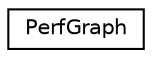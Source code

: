 digraph "Graphical Class Hierarchy"
{
  edge [fontname="Helvetica",fontsize="10",labelfontname="Helvetica",labelfontsize="10"];
  node [fontname="Helvetica",fontsize="10",shape=record];
  rankdir="LR";
  Node1 [label="PerfGraph",height=0.2,width=0.4,color="black", fillcolor="white", style="filled",URL="$struct_perf_graph.html"];
}
